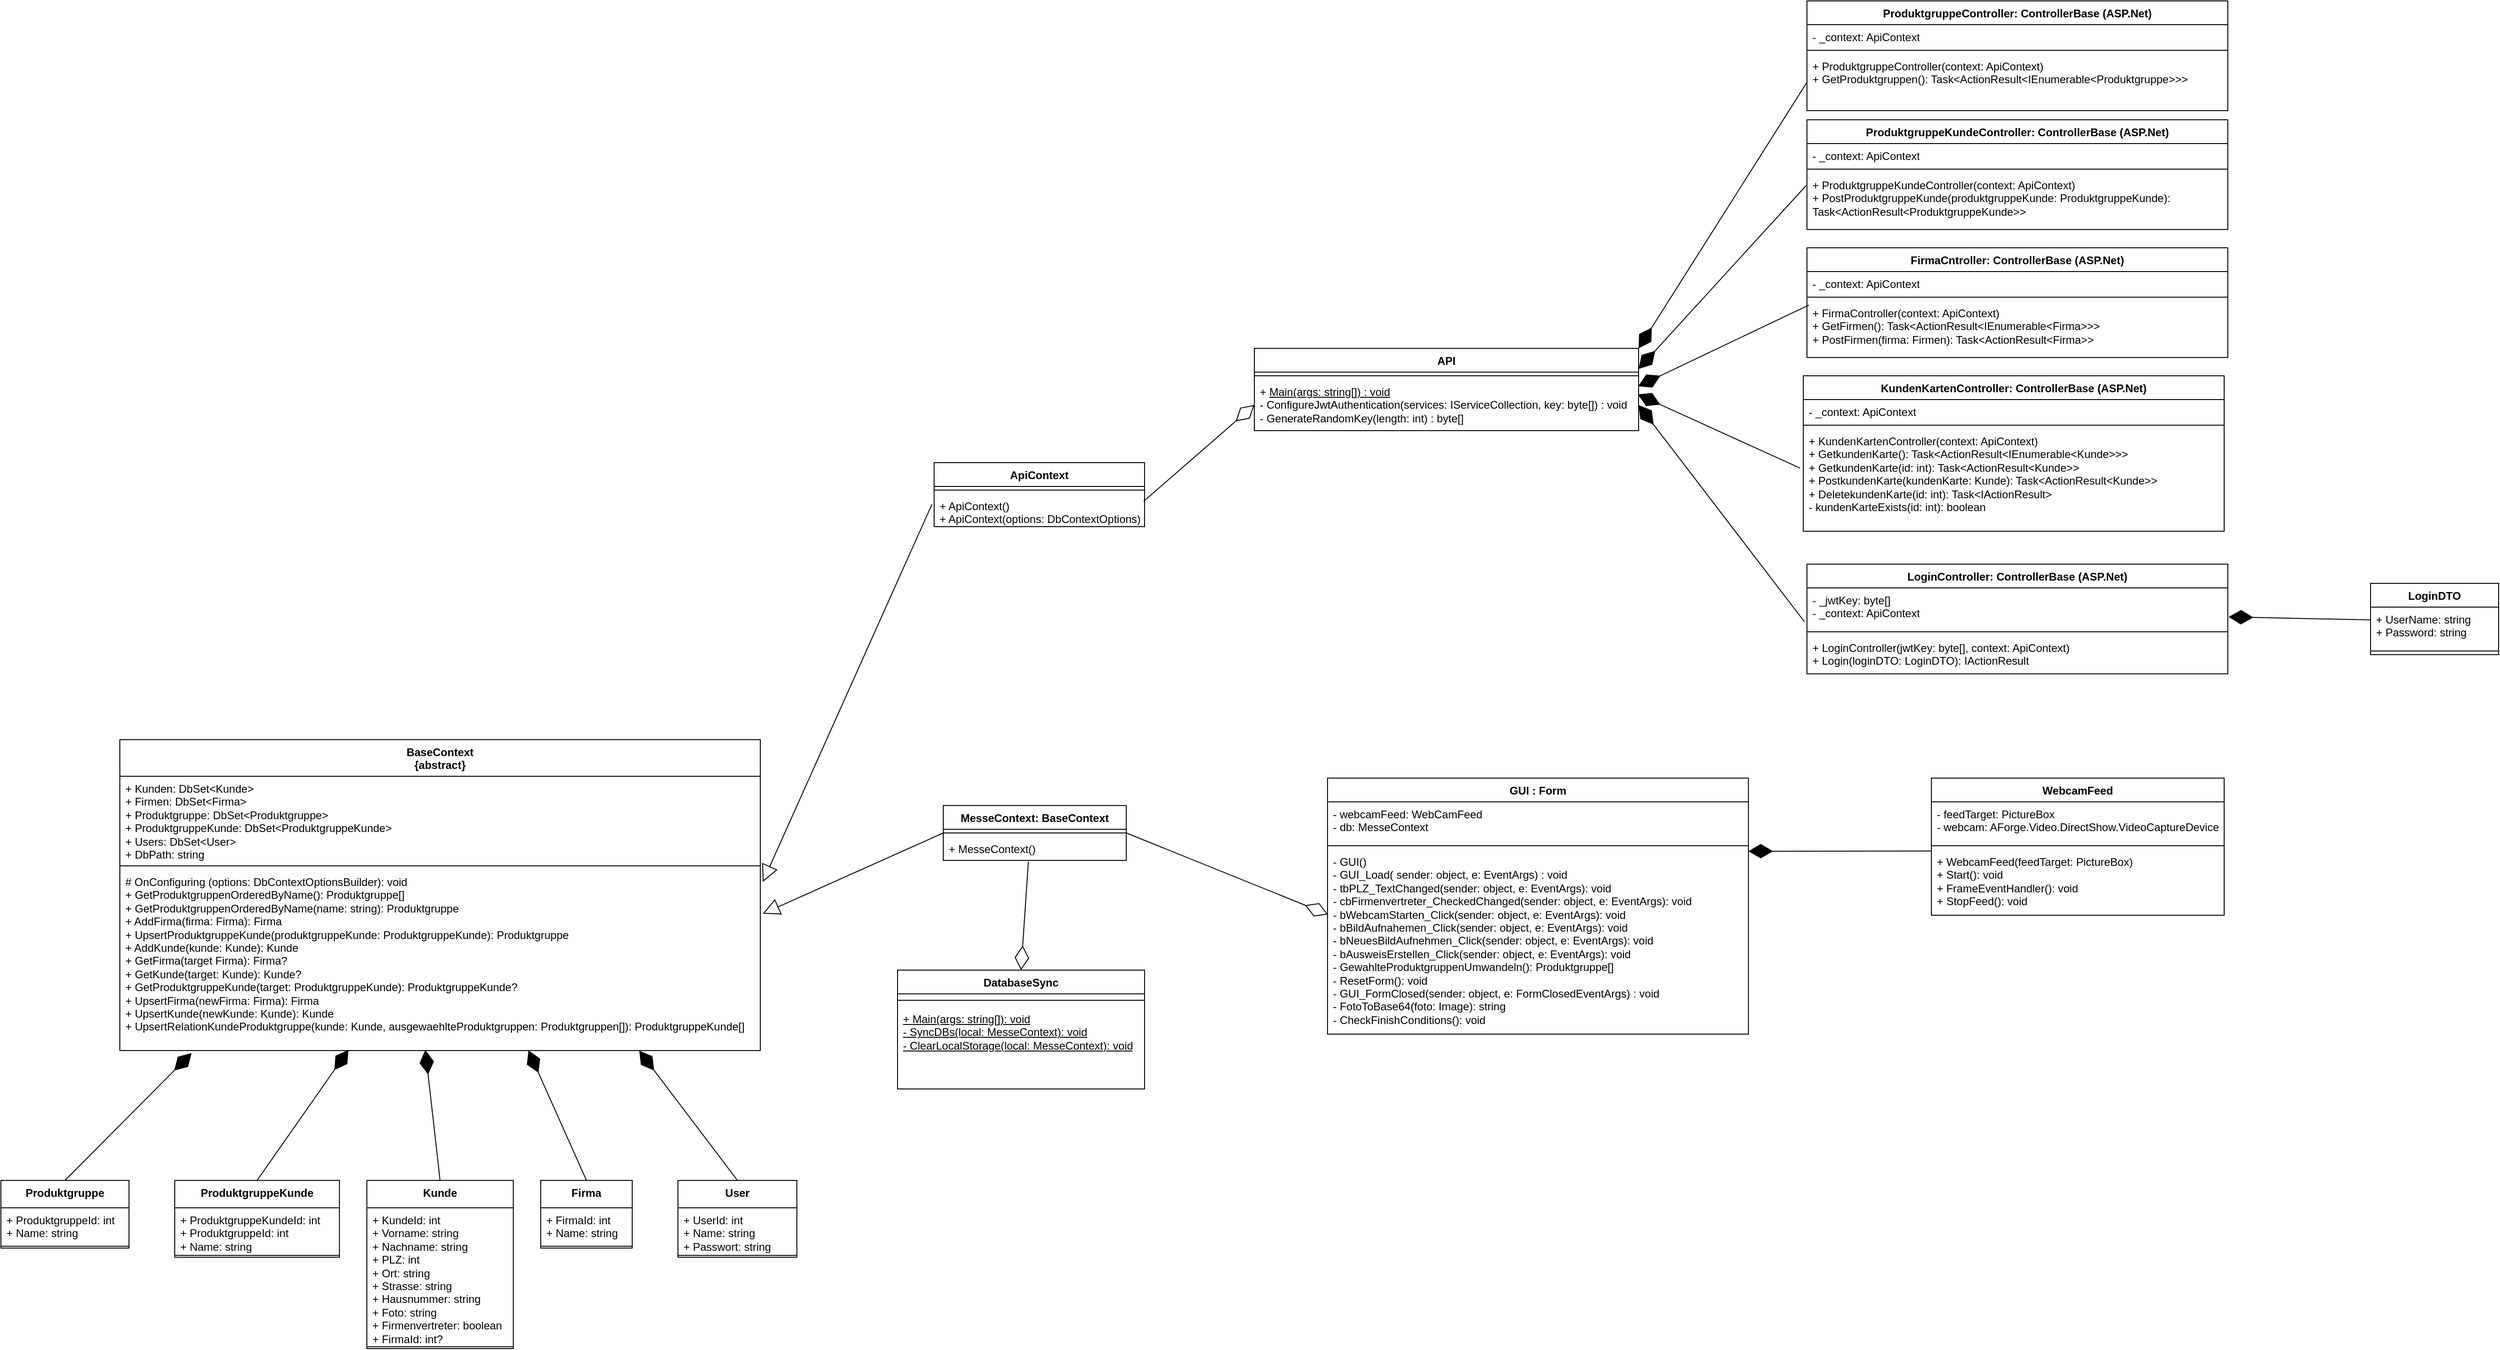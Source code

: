 <mxfile version="22.1.21" type="device">
  <diagram id="C5RBs43oDa-KdzZeNtuy" name="Page-1">
    <mxGraphModel dx="2968" dy="3129" grid="1" gridSize="10" guides="1" tooltips="1" connect="1" arrows="1" fold="1" page="1" pageScale="1" pageWidth="827" pageHeight="1169" math="0" shadow="0">
      <root>
        <mxCell id="WIyWlLk6GJQsqaUBKTNV-0" />
        <mxCell id="WIyWlLk6GJQsqaUBKTNV-1" parent="WIyWlLk6GJQsqaUBKTNV-0" />
        <mxCell id="BIAJ-L611Rqp3ycmqJVY-12" value="GUI : Form" style="swimlane;fontStyle=1;align=center;verticalAlign=top;childLayout=stackLayout;horizontal=1;startSize=26;horizontalStack=0;resizeParent=1;resizeParentMax=0;resizeLast=0;collapsible=1;marginBottom=0;whiteSpace=wrap;html=1;" parent="WIyWlLk6GJQsqaUBKTNV-1" vertex="1">
          <mxGeometry x="200" y="-350" width="460" height="280" as="geometry" />
        </mxCell>
        <mxCell id="BIAJ-L611Rqp3ycmqJVY-13" value="- webcamFeed: WebCamFeed&lt;br&gt;- db: MesseContext" style="text;strokeColor=none;fillColor=none;align=left;verticalAlign=top;spacingLeft=4;spacingRight=4;overflow=hidden;rotatable=0;points=[[0,0.5],[1,0.5]];portConstraint=eastwest;whiteSpace=wrap;html=1;" parent="BIAJ-L611Rqp3ycmqJVY-12" vertex="1">
          <mxGeometry y="26" width="460" height="44" as="geometry" />
        </mxCell>
        <mxCell id="BIAJ-L611Rqp3ycmqJVY-14" value="" style="line;strokeWidth=1;fillColor=none;align=left;verticalAlign=middle;spacingTop=-1;spacingLeft=3;spacingRight=3;rotatable=0;labelPosition=right;points=[];portConstraint=eastwest;strokeColor=inherit;" parent="BIAJ-L611Rqp3ycmqJVY-12" vertex="1">
          <mxGeometry y="70" width="460" height="8" as="geometry" />
        </mxCell>
        <mxCell id="BIAJ-L611Rqp3ycmqJVY-15" value="- GUI()&lt;br&gt;- GUI_Load( sender: object, e: EventArgs) : void&lt;br&gt;- tbPLZ_TextChanged(sender: object, e: EventArgs): void&lt;br&gt;- cbFirmenvertreter_CheckedChanged(sender: object, e: EventArgs): void&lt;br&gt;- bWebcamStarten_Click(sender: object, e: EventArgs): void&lt;br&gt;- bBildAufnahemen_Click(sender: object, e: EventArgs): void&lt;br&gt;- bNeuesBildAufnehmen_Click(sender: object, e: EventArgs): void&lt;br&gt;- bAusweisErstellen_Click(sender: object, e: EventArgs): void&lt;br&gt;- GewahlteProduktgruppenUmwandeln(): Produktgruppe[]&lt;br&gt;- ResetForm(): void&lt;br&gt;- GUI_FormClosed(sender: object, e: FormClosedEventArgs) : void&lt;br&gt;- FotoToBase64(foto: Image): string&lt;br&gt;- CheckFinishConditions(): void" style="text;strokeColor=none;fillColor=none;align=left;verticalAlign=top;spacingLeft=4;spacingRight=4;overflow=hidden;rotatable=0;points=[[0,0.5],[1,0.5]];portConstraint=eastwest;whiteSpace=wrap;html=1;" parent="BIAJ-L611Rqp3ycmqJVY-12" vertex="1">
          <mxGeometry y="78" width="460" height="202" as="geometry" />
        </mxCell>
        <mxCell id="BIAJ-L611Rqp3ycmqJVY-16" value="WebcamFeed" style="swimlane;fontStyle=1;align=center;verticalAlign=top;childLayout=stackLayout;horizontal=1;startSize=26;horizontalStack=0;resizeParent=1;resizeParentMax=0;resizeLast=0;collapsible=1;marginBottom=0;whiteSpace=wrap;html=1;" parent="WIyWlLk6GJQsqaUBKTNV-1" vertex="1">
          <mxGeometry x="860" y="-350" width="320" height="150" as="geometry" />
        </mxCell>
        <mxCell id="BIAJ-L611Rqp3ycmqJVY-17" value="- feedTarget: PictureBox&lt;br&gt;- webcam: AForge.Video.DirectShow.VideoCaptureDevice" style="text;strokeColor=none;fillColor=none;align=left;verticalAlign=top;spacingLeft=4;spacingRight=4;overflow=hidden;rotatable=0;points=[[0,0.5],[1,0.5]];portConstraint=eastwest;whiteSpace=wrap;html=1;" parent="BIAJ-L611Rqp3ycmqJVY-16" vertex="1">
          <mxGeometry y="26" width="320" height="44" as="geometry" />
        </mxCell>
        <mxCell id="BIAJ-L611Rqp3ycmqJVY-18" value="" style="line;strokeWidth=1;fillColor=none;align=left;verticalAlign=middle;spacingTop=-1;spacingLeft=3;spacingRight=3;rotatable=0;labelPosition=right;points=[];portConstraint=eastwest;strokeColor=inherit;" parent="BIAJ-L611Rqp3ycmqJVY-16" vertex="1">
          <mxGeometry y="70" width="320" height="8" as="geometry" />
        </mxCell>
        <mxCell id="BIAJ-L611Rqp3ycmqJVY-19" value="+ WebcamFeed(feedTarget: PictureBox)&lt;br&gt;+ Start(): void&lt;br&gt;+ FrameEventHandler(): void&lt;br&gt;+ StopFeed(): void" style="text;strokeColor=none;fillColor=none;align=left;verticalAlign=top;spacingLeft=4;spacingRight=4;overflow=hidden;rotatable=0;points=[[0,0.5],[1,0.5]];portConstraint=eastwest;whiteSpace=wrap;html=1;" parent="BIAJ-L611Rqp3ycmqJVY-16" vertex="1">
          <mxGeometry y="78" width="320" height="72" as="geometry" />
        </mxCell>
        <mxCell id="BIAJ-L611Rqp3ycmqJVY-20" value="MesseContext: BaseContext" style="swimlane;fontStyle=1;align=center;verticalAlign=top;childLayout=stackLayout;horizontal=1;startSize=26;horizontalStack=0;resizeParent=1;resizeParentMax=0;resizeLast=0;collapsible=1;marginBottom=0;whiteSpace=wrap;html=1;" parent="WIyWlLk6GJQsqaUBKTNV-1" vertex="1">
          <mxGeometry x="-220" y="-320" width="200" height="60" as="geometry" />
        </mxCell>
        <mxCell id="BIAJ-L611Rqp3ycmqJVY-22" value="" style="line;strokeWidth=1;fillColor=none;align=left;verticalAlign=middle;spacingTop=-1;spacingLeft=3;spacingRight=3;rotatable=0;labelPosition=right;points=[];portConstraint=eastwest;strokeColor=inherit;" parent="BIAJ-L611Rqp3ycmqJVY-20" vertex="1">
          <mxGeometry y="26" width="200" height="8" as="geometry" />
        </mxCell>
        <mxCell id="BIAJ-L611Rqp3ycmqJVY-23" value="+ MesseContext()" style="text;strokeColor=none;fillColor=none;align=left;verticalAlign=top;spacingLeft=4;spacingRight=4;overflow=hidden;rotatable=0;points=[[0,0.5],[1,0.5]];portConstraint=eastwest;whiteSpace=wrap;html=1;" parent="BIAJ-L611Rqp3ycmqJVY-20" vertex="1">
          <mxGeometry y="34" width="200" height="26" as="geometry" />
        </mxCell>
        <mxCell id="BIAJ-L611Rqp3ycmqJVY-24" value="ApiContext" style="swimlane;fontStyle=1;align=center;verticalAlign=top;childLayout=stackLayout;horizontal=1;startSize=26;horizontalStack=0;resizeParent=1;resizeParentMax=0;resizeLast=0;collapsible=1;marginBottom=0;whiteSpace=wrap;html=1;" parent="WIyWlLk6GJQsqaUBKTNV-1" vertex="1">
          <mxGeometry x="-230" y="-695" width="230" height="70" as="geometry" />
        </mxCell>
        <mxCell id="BIAJ-L611Rqp3ycmqJVY-25" value="" style="line;strokeWidth=1;fillColor=none;align=left;verticalAlign=middle;spacingTop=-1;spacingLeft=3;spacingRight=3;rotatable=0;labelPosition=right;points=[];portConstraint=eastwest;strokeColor=inherit;" parent="BIAJ-L611Rqp3ycmqJVY-24" vertex="1">
          <mxGeometry y="26" width="230" height="8" as="geometry" />
        </mxCell>
        <mxCell id="BIAJ-L611Rqp3ycmqJVY-26" value="+ ApiContext()&lt;br&gt;+ ApiContext(options: DbContextOptions)" style="text;strokeColor=none;fillColor=none;align=left;verticalAlign=top;spacingLeft=4;spacingRight=4;overflow=hidden;rotatable=0;points=[[0,0.5],[1,0.5]];portConstraint=eastwest;whiteSpace=wrap;html=1;" parent="BIAJ-L611Rqp3ycmqJVY-24" vertex="1">
          <mxGeometry y="34" width="230" height="36" as="geometry" />
        </mxCell>
        <mxCell id="BIAJ-L611Rqp3ycmqJVY-27" value="BaseContext&lt;br&gt;{abstract}" style="swimlane;fontStyle=1;align=center;verticalAlign=top;childLayout=stackLayout;horizontal=1;startSize=40;horizontalStack=0;resizeParent=1;resizeParentMax=0;resizeLast=0;collapsible=1;marginBottom=0;whiteSpace=wrap;html=1;" parent="WIyWlLk6GJQsqaUBKTNV-1" vertex="1">
          <mxGeometry x="-1120" y="-392" width="700" height="340" as="geometry">
            <mxRectangle x="-300" y="390" width="110" height="30" as="alternateBounds" />
          </mxGeometry>
        </mxCell>
        <mxCell id="BIAJ-L611Rqp3ycmqJVY-28" value="+ Kunden: DbSet&amp;lt;Kunde&amp;gt;&lt;br&gt;+ Firmen: DbSet&amp;lt;Firma&amp;gt;&lt;br&gt;+ Produktgruppe: DbSet&amp;lt;Produktgruppe&amp;gt;&lt;br&gt;+ ProduktgruppeKunde: DbSet&amp;lt;ProduktgruppeKunde&amp;gt;&lt;br&gt;+ Users: DbSet&amp;lt;User&amp;gt;&lt;br&gt;+ DbPath: string" style="text;strokeColor=none;fillColor=none;align=left;verticalAlign=top;spacingLeft=4;spacingRight=4;overflow=hidden;rotatable=0;points=[[0,0.5],[1,0.5]];portConstraint=eastwest;whiteSpace=wrap;html=1;" parent="BIAJ-L611Rqp3ycmqJVY-27" vertex="1">
          <mxGeometry y="40" width="700" height="94" as="geometry" />
        </mxCell>
        <mxCell id="BIAJ-L611Rqp3ycmqJVY-29" value="" style="line;strokeWidth=1;fillColor=none;align=left;verticalAlign=middle;spacingTop=-1;spacingLeft=3;spacingRight=3;rotatable=0;labelPosition=right;points=[];portConstraint=eastwest;strokeColor=inherit;" parent="BIAJ-L611Rqp3ycmqJVY-27" vertex="1">
          <mxGeometry y="134" width="700" height="8" as="geometry" />
        </mxCell>
        <mxCell id="BIAJ-L611Rqp3ycmqJVY-30" value="# OnConfiguring (options:&amp;nbsp;DbContextOptionsBuilder): void&lt;br&gt;+ GetProduktgruppenOrderedByName(): Produktgruppe[]&lt;br&gt;+ GetProduktgruppenOrderedByName(name: string): Produktgruppe&lt;br&gt;+ AddFirma(firma: Firma): Firma&lt;br&gt;+ UpsertProduktgruppeKunde(produktgruppeKunde: ProduktgruppeKunde): Produktgruppe&lt;br&gt;+ AddKunde(kunde: Kunde): Kunde&lt;br&gt;+ GetFirma(target Firma): Firma?&lt;br&gt;+ GetKunde(target: Kunde): Kunde?&lt;br&gt;+ GetProduktgruppeKunde(target: ProduktgruppeKunde): ProduktgruppeKunde?&lt;br&gt;+ UpsertFirma(newFirma: Firma): Firma&lt;br&gt;+ UpsertKunde(newKunde: Kunde): Kunde&lt;br&gt;+ UpsertRelationKundeProduktgruppe(kunde: Kunde, ausgewaehlteProduktgruppen: Produktgruppen[]): ProduktgruppeKunde[]&lt;br&gt;" style="text;strokeColor=none;fillColor=none;align=left;verticalAlign=top;spacingLeft=4;spacingRight=4;overflow=hidden;rotatable=0;points=[[0,0.5],[1,0.5]];portConstraint=eastwest;whiteSpace=wrap;html=1;" parent="BIAJ-L611Rqp3ycmqJVY-27" vertex="1">
          <mxGeometry y="142" width="700" height="198" as="geometry" />
        </mxCell>
        <mxCell id="I71dko-NS_L6EX8RtzcQ-0" value="Firma" style="swimlane;fontStyle=1;align=center;verticalAlign=top;childLayout=stackLayout;horizontal=1;startSize=30;horizontalStack=0;resizeParent=1;resizeParentMax=0;resizeLast=0;collapsible=1;marginBottom=0;whiteSpace=wrap;html=1;" parent="WIyWlLk6GJQsqaUBKTNV-1" vertex="1">
          <mxGeometry x="-660" y="90" width="100" height="74" as="geometry">
            <mxRectangle x="-300" y="390" width="110" height="30" as="alternateBounds" />
          </mxGeometry>
        </mxCell>
        <mxCell id="I71dko-NS_L6EX8RtzcQ-1" value="+ FirmaId: int&lt;br&gt;+ Name: string" style="text;strokeColor=none;fillColor=none;align=left;verticalAlign=top;spacingLeft=4;spacingRight=4;overflow=hidden;rotatable=0;points=[[0,0.5],[1,0.5]];portConstraint=eastwest;whiteSpace=wrap;html=1;" parent="I71dko-NS_L6EX8RtzcQ-0" vertex="1">
          <mxGeometry y="30" width="100" height="40" as="geometry" />
        </mxCell>
        <mxCell id="I71dko-NS_L6EX8RtzcQ-2" value="" style="line;strokeWidth=1;fillColor=none;align=left;verticalAlign=middle;spacingTop=-1;spacingLeft=3;spacingRight=3;rotatable=0;labelPosition=right;points=[];portConstraint=eastwest;strokeColor=inherit;" parent="I71dko-NS_L6EX8RtzcQ-0" vertex="1">
          <mxGeometry y="70" width="100" height="4" as="geometry" />
        </mxCell>
        <mxCell id="I71dko-NS_L6EX8RtzcQ-4" value="Kunde" style="swimlane;fontStyle=1;align=center;verticalAlign=top;childLayout=stackLayout;horizontal=1;startSize=30;horizontalStack=0;resizeParent=1;resizeParentMax=0;resizeLast=0;collapsible=1;marginBottom=0;whiteSpace=wrap;html=1;" parent="WIyWlLk6GJQsqaUBKTNV-1" vertex="1">
          <mxGeometry x="-850" y="90" width="160" height="184" as="geometry">
            <mxRectangle x="-300" y="390" width="110" height="30" as="alternateBounds" />
          </mxGeometry>
        </mxCell>
        <mxCell id="I71dko-NS_L6EX8RtzcQ-5" value="+ KundeId: int&lt;br&gt;+ Vorname: string&lt;br&gt;+ Nachname: string&lt;br&gt;+ PLZ: int&lt;br&gt;+ Ort: string&lt;br&gt;+ Strasse: string&lt;br&gt;+ Hausnummer: string&lt;br&gt;+ Foto: string&lt;br&gt;+ Firmenvertreter: boolean&lt;br&gt;+ FirmaId: int?" style="text;strokeColor=none;fillColor=none;align=left;verticalAlign=top;spacingLeft=4;spacingRight=4;overflow=hidden;rotatable=0;points=[[0,0.5],[1,0.5]];portConstraint=eastwest;whiteSpace=wrap;html=1;" parent="I71dko-NS_L6EX8RtzcQ-4" vertex="1">
          <mxGeometry y="30" width="160" height="150" as="geometry" />
        </mxCell>
        <mxCell id="I71dko-NS_L6EX8RtzcQ-6" value="" style="line;strokeWidth=1;fillColor=none;align=left;verticalAlign=middle;spacingTop=-1;spacingLeft=3;spacingRight=3;rotatable=0;labelPosition=right;points=[];portConstraint=eastwest;strokeColor=inherit;" parent="I71dko-NS_L6EX8RtzcQ-4" vertex="1">
          <mxGeometry y="180" width="160" height="4" as="geometry" />
        </mxCell>
        <mxCell id="I71dko-NS_L6EX8RtzcQ-7" value="Produktgruppe" style="swimlane;fontStyle=1;align=center;verticalAlign=top;childLayout=stackLayout;horizontal=1;startSize=30;horizontalStack=0;resizeParent=1;resizeParentMax=0;resizeLast=0;collapsible=1;marginBottom=0;whiteSpace=wrap;html=1;" parent="WIyWlLk6GJQsqaUBKTNV-1" vertex="1">
          <mxGeometry x="-1250" y="90" width="140" height="74" as="geometry">
            <mxRectangle x="-300" y="390" width="110" height="30" as="alternateBounds" />
          </mxGeometry>
        </mxCell>
        <mxCell id="I71dko-NS_L6EX8RtzcQ-8" value="+ ProduktgruppeId: int&lt;br&gt;+ Name: string" style="text;strokeColor=none;fillColor=none;align=left;verticalAlign=top;spacingLeft=4;spacingRight=4;overflow=hidden;rotatable=0;points=[[0,0.5],[1,0.5]];portConstraint=eastwest;whiteSpace=wrap;html=1;" parent="I71dko-NS_L6EX8RtzcQ-7" vertex="1">
          <mxGeometry y="30" width="140" height="40" as="geometry" />
        </mxCell>
        <mxCell id="I71dko-NS_L6EX8RtzcQ-9" value="" style="line;strokeWidth=1;fillColor=none;align=left;verticalAlign=middle;spacingTop=-1;spacingLeft=3;spacingRight=3;rotatable=0;labelPosition=right;points=[];portConstraint=eastwest;strokeColor=inherit;" parent="I71dko-NS_L6EX8RtzcQ-7" vertex="1">
          <mxGeometry y="70" width="140" height="4" as="geometry" />
        </mxCell>
        <mxCell id="I71dko-NS_L6EX8RtzcQ-10" value="ProduktgruppeKunde" style="swimlane;fontStyle=1;align=center;verticalAlign=top;childLayout=stackLayout;horizontal=1;startSize=30;horizontalStack=0;resizeParent=1;resizeParentMax=0;resizeLast=0;collapsible=1;marginBottom=0;whiteSpace=wrap;html=1;" parent="WIyWlLk6GJQsqaUBKTNV-1" vertex="1">
          <mxGeometry x="-1060" y="90" width="180" height="84" as="geometry">
            <mxRectangle x="-300" y="390" width="110" height="30" as="alternateBounds" />
          </mxGeometry>
        </mxCell>
        <mxCell id="I71dko-NS_L6EX8RtzcQ-11" value="+ ProduktgruppeKundeId: int&lt;br&gt;+ ProduktgruppeId: int&lt;br&gt;+ Name: string" style="text;strokeColor=none;fillColor=none;align=left;verticalAlign=top;spacingLeft=4;spacingRight=4;overflow=hidden;rotatable=0;points=[[0,0.5],[1,0.5]];portConstraint=eastwest;whiteSpace=wrap;html=1;" parent="I71dko-NS_L6EX8RtzcQ-10" vertex="1">
          <mxGeometry y="30" width="180" height="50" as="geometry" />
        </mxCell>
        <mxCell id="I71dko-NS_L6EX8RtzcQ-12" value="" style="line;strokeWidth=1;fillColor=none;align=left;verticalAlign=middle;spacingTop=-1;spacingLeft=3;spacingRight=3;rotatable=0;labelPosition=right;points=[];portConstraint=eastwest;strokeColor=inherit;" parent="I71dko-NS_L6EX8RtzcQ-10" vertex="1">
          <mxGeometry y="80" width="180" height="4" as="geometry" />
        </mxCell>
        <mxCell id="I71dko-NS_L6EX8RtzcQ-13" value="User" style="swimlane;fontStyle=1;align=center;verticalAlign=top;childLayout=stackLayout;horizontal=1;startSize=30;horizontalStack=0;resizeParent=1;resizeParentMax=0;resizeLast=0;collapsible=1;marginBottom=0;whiteSpace=wrap;html=1;" parent="WIyWlLk6GJQsqaUBKTNV-1" vertex="1">
          <mxGeometry x="-510" y="90" width="130" height="84" as="geometry">
            <mxRectangle x="-300" y="390" width="110" height="30" as="alternateBounds" />
          </mxGeometry>
        </mxCell>
        <mxCell id="I71dko-NS_L6EX8RtzcQ-14" value="+ UserId: int&lt;br&gt;+ Name: string&lt;br&gt;+ Passwort: string" style="text;strokeColor=none;fillColor=none;align=left;verticalAlign=top;spacingLeft=4;spacingRight=4;overflow=hidden;rotatable=0;points=[[0,0.5],[1,0.5]];portConstraint=eastwest;whiteSpace=wrap;html=1;" parent="I71dko-NS_L6EX8RtzcQ-13" vertex="1">
          <mxGeometry y="30" width="130" height="50" as="geometry" />
        </mxCell>
        <mxCell id="I71dko-NS_L6EX8RtzcQ-15" value="" style="line;strokeWidth=1;fillColor=none;align=left;verticalAlign=middle;spacingTop=-1;spacingLeft=3;spacingRight=3;rotatable=0;labelPosition=right;points=[];portConstraint=eastwest;strokeColor=inherit;" parent="I71dko-NS_L6EX8RtzcQ-13" vertex="1">
          <mxGeometry y="80" width="130" height="4" as="geometry" />
        </mxCell>
        <mxCell id="I71dko-NS_L6EX8RtzcQ-16" value="KundenKartenController: ControllerBase (ASP.Net)" style="swimlane;fontStyle=1;align=center;verticalAlign=top;childLayout=stackLayout;horizontal=1;startSize=26;horizontalStack=0;resizeParent=1;resizeParentMax=0;resizeLast=0;collapsible=1;marginBottom=0;whiteSpace=wrap;html=1;" parent="WIyWlLk6GJQsqaUBKTNV-1" vertex="1">
          <mxGeometry x="720" y="-790" width="460" height="170" as="geometry" />
        </mxCell>
        <mxCell id="I71dko-NS_L6EX8RtzcQ-17" value="- _context: ApiContext" style="text;strokeColor=none;fillColor=none;align=left;verticalAlign=top;spacingLeft=4;spacingRight=4;overflow=hidden;rotatable=0;points=[[0,0.5],[1,0.5]];portConstraint=eastwest;whiteSpace=wrap;html=1;" parent="I71dko-NS_L6EX8RtzcQ-16" vertex="1">
          <mxGeometry y="26" width="460" height="24" as="geometry" />
        </mxCell>
        <mxCell id="I71dko-NS_L6EX8RtzcQ-18" value="" style="line;strokeWidth=1;fillColor=none;align=left;verticalAlign=middle;spacingTop=-1;spacingLeft=3;spacingRight=3;rotatable=0;labelPosition=right;points=[];portConstraint=eastwest;strokeColor=inherit;" parent="I71dko-NS_L6EX8RtzcQ-16" vertex="1">
          <mxGeometry y="50" width="460" height="8" as="geometry" />
        </mxCell>
        <mxCell id="I71dko-NS_L6EX8RtzcQ-19" value="+ KundenKartenController(context: ApiContext)&lt;br&gt;+ GetkundenKarte(): Task&amp;lt;ActionResult&amp;lt;IEnumerable&amp;lt;Kunde&amp;gt;&amp;gt;&amp;gt;&lt;br&gt;+ GetkundenKarte(id: int): Task&amp;lt;ActionResult&amp;lt;Kunde&amp;gt;&amp;gt;&lt;br&gt;+ PostkundenKarte(kundenKarte: Kunde): Task&amp;lt;ActionResult&amp;lt;Kunde&amp;gt;&amp;gt;&lt;br&gt;+ DeletekundenKarte(id: int): Task&amp;lt;IActionResult&amp;gt;&lt;br&gt;- kundenKarteExists(id: int): boolean" style="text;strokeColor=none;fillColor=none;align=left;verticalAlign=top;spacingLeft=4;spacingRight=4;overflow=hidden;rotatable=0;points=[[0,0.5],[1,0.5]];portConstraint=eastwest;whiteSpace=wrap;html=1;" parent="I71dko-NS_L6EX8RtzcQ-16" vertex="1">
          <mxGeometry y="58" width="460" height="112" as="geometry" />
        </mxCell>
        <mxCell id="I71dko-NS_L6EX8RtzcQ-24" value="LoginController: ControllerBase (ASP.Net)" style="swimlane;fontStyle=1;align=center;verticalAlign=top;childLayout=stackLayout;horizontal=1;startSize=26;horizontalStack=0;resizeParent=1;resizeParentMax=0;resizeLast=0;collapsible=1;marginBottom=0;whiteSpace=wrap;html=1;" parent="WIyWlLk6GJQsqaUBKTNV-1" vertex="1">
          <mxGeometry x="724" y="-584" width="460" height="120" as="geometry" />
        </mxCell>
        <mxCell id="I71dko-NS_L6EX8RtzcQ-25" value="- _jwtKey: byte[]&lt;br&gt;- _context: ApiContext" style="text;strokeColor=none;fillColor=none;align=left;verticalAlign=top;spacingLeft=4;spacingRight=4;overflow=hidden;rotatable=0;points=[[0,0.5],[1,0.5]];portConstraint=eastwest;whiteSpace=wrap;html=1;" parent="I71dko-NS_L6EX8RtzcQ-24" vertex="1">
          <mxGeometry y="26" width="460" height="44" as="geometry" />
        </mxCell>
        <mxCell id="I71dko-NS_L6EX8RtzcQ-26" value="" style="line;strokeWidth=1;fillColor=none;align=left;verticalAlign=middle;spacingTop=-1;spacingLeft=3;spacingRight=3;rotatable=0;labelPosition=right;points=[];portConstraint=eastwest;strokeColor=inherit;" parent="I71dko-NS_L6EX8RtzcQ-24" vertex="1">
          <mxGeometry y="70" width="460" height="8" as="geometry" />
        </mxCell>
        <mxCell id="I71dko-NS_L6EX8RtzcQ-27" value="+ LoginController(jwtKey: byte[], context: ApiContext)&lt;br&gt;+ Login(loginDTO: LoginDTO): IActionResult" style="text;strokeColor=none;fillColor=none;align=left;verticalAlign=top;spacingLeft=4;spacingRight=4;overflow=hidden;rotatable=0;points=[[0,0.5],[1,0.5]];portConstraint=eastwest;whiteSpace=wrap;html=1;" parent="I71dko-NS_L6EX8RtzcQ-24" vertex="1">
          <mxGeometry y="78" width="460" height="42" as="geometry" />
        </mxCell>
        <mxCell id="I71dko-NS_L6EX8RtzcQ-28" value="LoginDTO" style="swimlane;fontStyle=1;align=center;verticalAlign=top;childLayout=stackLayout;horizontal=1;startSize=26;horizontalStack=0;resizeParent=1;resizeParentMax=0;resizeLast=0;collapsible=1;marginBottom=0;whiteSpace=wrap;html=1;" parent="WIyWlLk6GJQsqaUBKTNV-1" vertex="1">
          <mxGeometry x="1340" y="-563" width="140" height="78" as="geometry" />
        </mxCell>
        <mxCell id="c99-_KhDOJmcZZlsPYCp-12" value="" style="endArrow=diamondThin;endFill=1;endSize=24;html=1;rounded=0;entryX=1.002;entryY=0.721;entryDx=0;entryDy=0;entryPerimeter=0;exitX=1.002;exitY=0.082;exitDx=0;exitDy=0;exitPerimeter=0;" parent="I71dko-NS_L6EX8RtzcQ-28" target="I71dko-NS_L6EX8RtzcQ-25" edge="1">
          <mxGeometry width="160" relative="1" as="geometry">
            <mxPoint y="40" as="sourcePoint" />
            <mxPoint x="150" y="38" as="targetPoint" />
          </mxGeometry>
        </mxCell>
        <mxCell id="I71dko-NS_L6EX8RtzcQ-29" value="+ UserName: string&lt;br&gt;+ Password: string" style="text;strokeColor=none;fillColor=none;align=left;verticalAlign=top;spacingLeft=4;spacingRight=4;overflow=hidden;rotatable=0;points=[[0,0.5],[1,0.5]];portConstraint=eastwest;whiteSpace=wrap;html=1;" parent="I71dko-NS_L6EX8RtzcQ-28" vertex="1">
          <mxGeometry y="26" width="140" height="44" as="geometry" />
        </mxCell>
        <mxCell id="I71dko-NS_L6EX8RtzcQ-30" value="" style="line;strokeWidth=1;fillColor=none;align=left;verticalAlign=middle;spacingTop=-1;spacingLeft=3;spacingRight=3;rotatable=0;labelPosition=right;points=[];portConstraint=eastwest;strokeColor=inherit;" parent="I71dko-NS_L6EX8RtzcQ-28" vertex="1">
          <mxGeometry y="70" width="140" height="8" as="geometry" />
        </mxCell>
        <mxCell id="c99-_KhDOJmcZZlsPYCp-0" value="" style="endArrow=block;endSize=16;endFill=0;html=1;rounded=0;exitX=0;exitY=0.5;exitDx=0;exitDy=0;exitPerimeter=0;entryX=1.004;entryY=0.244;entryDx=0;entryDy=0;entryPerimeter=0;" parent="WIyWlLk6GJQsqaUBKTNV-1" source="BIAJ-L611Rqp3ycmqJVY-22" target="BIAJ-L611Rqp3ycmqJVY-30" edge="1">
          <mxGeometry width="160" relative="1" as="geometry">
            <mxPoint x="-170" y="-150" as="sourcePoint" />
            <mxPoint x="-10" y="-150" as="targetPoint" />
          </mxGeometry>
        </mxCell>
        <mxCell id="c99-_KhDOJmcZZlsPYCp-1" value="" style="endArrow=block;endSize=16;endFill=0;html=1;rounded=0;exitX=-0.01;exitY=0.317;exitDx=0;exitDy=0;exitPerimeter=0;entryX=1.004;entryY=0.068;entryDx=0;entryDy=0;entryPerimeter=0;" parent="WIyWlLk6GJQsqaUBKTNV-1" source="BIAJ-L611Rqp3ycmqJVY-26" target="BIAJ-L611Rqp3ycmqJVY-30" edge="1">
          <mxGeometry width="160" relative="1" as="geometry">
            <mxPoint x="-81" y="-331" as="sourcePoint" />
            <mxPoint x="-270" y="-530" as="targetPoint" />
          </mxGeometry>
        </mxCell>
        <mxCell id="c99-_KhDOJmcZZlsPYCp-6" value="" style="endArrow=diamondThin;endFill=1;endSize=24;html=1;rounded=0;entryX=0.638;entryY=0.999;entryDx=0;entryDy=0;entryPerimeter=0;exitX=0.5;exitY=0;exitDx=0;exitDy=0;" parent="WIyWlLk6GJQsqaUBKTNV-1" source="I71dko-NS_L6EX8RtzcQ-0" target="BIAJ-L611Rqp3ycmqJVY-30" edge="1">
          <mxGeometry width="160" relative="1" as="geometry">
            <mxPoint x="-630" y="300" as="sourcePoint" />
            <mxPoint x="-827" y="53" as="targetPoint" />
          </mxGeometry>
        </mxCell>
        <mxCell id="c99-_KhDOJmcZZlsPYCp-7" value="" style="endArrow=diamondThin;endFill=1;endSize=24;html=1;rounded=0;entryX=0.477;entryY=0.997;entryDx=0;entryDy=0;entryPerimeter=0;exitX=0.5;exitY=0;exitDx=0;exitDy=0;" parent="WIyWlLk6GJQsqaUBKTNV-1" source="I71dko-NS_L6EX8RtzcQ-4" target="BIAJ-L611Rqp3ycmqJVY-30" edge="1">
          <mxGeometry width="160" relative="1" as="geometry">
            <mxPoint x="-970" y="300" as="sourcePoint" />
            <mxPoint x="-872" y="40" as="targetPoint" />
          </mxGeometry>
        </mxCell>
        <mxCell id="c99-_KhDOJmcZZlsPYCp-8" value="" style="endArrow=diamondThin;endFill=1;endSize=24;html=1;rounded=0;entryX=0.357;entryY=0.996;entryDx=0;entryDy=0;entryPerimeter=0;exitX=0.5;exitY=0;exitDx=0;exitDy=0;" parent="WIyWlLk6GJQsqaUBKTNV-1" source="I71dko-NS_L6EX8RtzcQ-10" target="BIAJ-L611Rqp3ycmqJVY-30" edge="1">
          <mxGeometry width="160" relative="1" as="geometry">
            <mxPoint x="-1320" y="300" as="sourcePoint" />
            <mxPoint x="-1222" y="40" as="targetPoint" />
          </mxGeometry>
        </mxCell>
        <mxCell id="c99-_KhDOJmcZZlsPYCp-9" value="" style="endArrow=diamondThin;endFill=1;endSize=24;html=1;rounded=0;entryX=0.112;entryY=1.014;entryDx=0;entryDy=0;entryPerimeter=0;exitX=0.5;exitY=0;exitDx=0;exitDy=0;" parent="WIyWlLk6GJQsqaUBKTNV-1" source="I71dko-NS_L6EX8RtzcQ-7" target="BIAJ-L611Rqp3ycmqJVY-30" edge="1">
          <mxGeometry width="160" relative="1" as="geometry">
            <mxPoint x="-1660" y="301" as="sourcePoint" />
            <mxPoint x="-959" y="40" as="targetPoint" />
          </mxGeometry>
        </mxCell>
        <mxCell id="c99-_KhDOJmcZZlsPYCp-13" value="" style="endArrow=diamondThin;endFill=0;endSize=24;html=1;rounded=0;entryX=0.001;entryY=0.352;entryDx=0;entryDy=0;entryPerimeter=0;exitX=1;exitY=0.5;exitDx=0;exitDy=0;" parent="WIyWlLk6GJQsqaUBKTNV-1" source="BIAJ-L611Rqp3ycmqJVY-20" target="BIAJ-L611Rqp3ycmqJVY-15" edge="1">
          <mxGeometry width="160" relative="1" as="geometry">
            <mxPoint y="-199" as="sourcePoint" />
            <mxPoint x="150" y="-201" as="targetPoint" />
          </mxGeometry>
        </mxCell>
        <mxCell id="c99-_KhDOJmcZZlsPYCp-14" value="" style="endArrow=diamondThin;endFill=1;endSize=24;html=1;rounded=0;entryX=1.002;entryY=0.721;entryDx=0;entryDy=0;entryPerimeter=0;exitX=0.001;exitY=0.025;exitDx=0;exitDy=0;exitPerimeter=0;" parent="WIyWlLk6GJQsqaUBKTNV-1" source="BIAJ-L611Rqp3ycmqJVY-19" edge="1">
          <mxGeometry width="160" relative="1" as="geometry">
            <mxPoint x="809" y="-267" as="sourcePoint" />
            <mxPoint x="660" y="-270" as="targetPoint" />
          </mxGeometry>
        </mxCell>
        <mxCell id="xpdkNGfit_PYnQOV7XUw-0" value="API" style="swimlane;fontStyle=1;align=center;verticalAlign=top;childLayout=stackLayout;horizontal=1;startSize=26;horizontalStack=0;resizeParent=1;resizeParentMax=0;resizeLast=0;collapsible=1;marginBottom=0;whiteSpace=wrap;html=1;" parent="WIyWlLk6GJQsqaUBKTNV-1" vertex="1">
          <mxGeometry x="120" y="-820" width="420" height="90" as="geometry" />
        </mxCell>
        <mxCell id="xpdkNGfit_PYnQOV7XUw-2" value="" style="line;strokeWidth=1;fillColor=none;align=left;verticalAlign=middle;spacingTop=-1;spacingLeft=3;spacingRight=3;rotatable=0;labelPosition=right;points=[];portConstraint=eastwest;strokeColor=inherit;" parent="xpdkNGfit_PYnQOV7XUw-0" vertex="1">
          <mxGeometry y="26" width="420" height="8" as="geometry" />
        </mxCell>
        <mxCell id="xpdkNGfit_PYnQOV7XUw-3" value="+ &lt;u&gt;Main(args: string[]) : void&lt;/u&gt;&lt;br&gt;- ConfigureJwtAuthentication(services: IServiceCollection, key: byte[]) : void&lt;br&gt;- GenerateRandomKey(length: int) : byte[]" style="text;strokeColor=none;fillColor=none;align=left;verticalAlign=top;spacingLeft=4;spacingRight=4;overflow=hidden;rotatable=0;points=[[0,0.5],[1,0.5]];portConstraint=eastwest;whiteSpace=wrap;html=1;" parent="xpdkNGfit_PYnQOV7XUw-0" vertex="1">
          <mxGeometry y="34" width="420" height="56" as="geometry" />
        </mxCell>
        <mxCell id="c99-_KhDOJmcZZlsPYCp-5" value="" style="endArrow=diamondThin;endFill=1;endSize=24;html=1;rounded=0;entryX=0.811;entryY=1.001;entryDx=0;entryDy=0;entryPerimeter=0;exitX=0.5;exitY=0;exitDx=0;exitDy=0;" parent="WIyWlLk6GJQsqaUBKTNV-1" source="I71dko-NS_L6EX8RtzcQ-13" target="BIAJ-L611Rqp3ycmqJVY-30" edge="1">
          <mxGeometry width="160" relative="1" as="geometry">
            <mxPoint x="-300" y="290" as="sourcePoint" />
            <mxPoint x="-140" y="290" as="targetPoint" />
          </mxGeometry>
        </mxCell>
        <mxCell id="xpdkNGfit_PYnQOV7XUw-4" value="" style="endArrow=diamondThin;endFill=0;endSize=24;html=1;rounded=0;entryX=0;entryY=0.5;entryDx=0;entryDy=0;exitX=0.996;exitY=0.228;exitDx=0;exitDy=0;exitPerimeter=0;" parent="WIyWlLk6GJQsqaUBKTNV-1" source="BIAJ-L611Rqp3ycmqJVY-26" target="xpdkNGfit_PYnQOV7XUw-3" edge="1">
          <mxGeometry width="160" relative="1" as="geometry">
            <mxPoint x="50" y="-549" as="sourcePoint" />
            <mxPoint x="280" y="-550" as="targetPoint" />
          </mxGeometry>
        </mxCell>
        <mxCell id="xpdkNGfit_PYnQOV7XUw-6" value="" style="endArrow=diamondThin;endFill=1;endSize=24;html=1;rounded=0;entryX=0.998;entryY=0.292;entryDx=0;entryDy=0;exitX=-0.008;exitY=0.383;exitDx=0;exitDy=0;exitPerimeter=0;entryPerimeter=0;" parent="WIyWlLk6GJQsqaUBKTNV-1" source="I71dko-NS_L6EX8RtzcQ-19" target="xpdkNGfit_PYnQOV7XUw-3" edge="1">
          <mxGeometry width="160" relative="1" as="geometry">
            <mxPoint x="661" y="-880" as="sourcePoint" />
            <mxPoint x="540" y="-775" as="targetPoint" />
          </mxGeometry>
        </mxCell>
        <mxCell id="xpdkNGfit_PYnQOV7XUw-7" value="" style="endArrow=diamondThin;endFill=1;endSize=24;html=1;rounded=0;entryX=1;entryY=0.5;entryDx=0;entryDy=0;exitX=-0.006;exitY=0.841;exitDx=0;exitDy=0;exitPerimeter=0;" parent="WIyWlLk6GJQsqaUBKTNV-1" source="I71dko-NS_L6EX8RtzcQ-25" target="xpdkNGfit_PYnQOV7XUw-3" edge="1">
          <mxGeometry width="160" relative="1" as="geometry">
            <mxPoint x="730" y="-949" as="sourcePoint" />
            <mxPoint x="549" y="-760" as="targetPoint" />
          </mxGeometry>
        </mxCell>
        <mxCell id="zt09JlBD8-VGaOLzONcS-0" value="FirmaCntroller: ControllerBase (ASP.Net)" style="swimlane;fontStyle=1;align=center;verticalAlign=top;childLayout=stackLayout;horizontal=1;startSize=26;horizontalStack=0;resizeParent=1;resizeParentMax=0;resizeLast=0;collapsible=1;marginBottom=0;whiteSpace=wrap;html=1;" vertex="1" parent="WIyWlLk6GJQsqaUBKTNV-1">
          <mxGeometry x="724" y="-930" width="460" height="120" as="geometry" />
        </mxCell>
        <mxCell id="zt09JlBD8-VGaOLzONcS-1" value="- _context: ApiContext" style="text;strokeColor=none;fillColor=none;align=left;verticalAlign=top;spacingLeft=4;spacingRight=4;overflow=hidden;rotatable=0;points=[[0,0.5],[1,0.5]];portConstraint=eastwest;whiteSpace=wrap;html=1;" vertex="1" parent="zt09JlBD8-VGaOLzONcS-0">
          <mxGeometry y="26" width="460" height="24" as="geometry" />
        </mxCell>
        <mxCell id="zt09JlBD8-VGaOLzONcS-2" value="" style="line;strokeWidth=1;fillColor=none;align=left;verticalAlign=middle;spacingTop=-1;spacingLeft=3;spacingRight=3;rotatable=0;labelPosition=right;points=[];portConstraint=eastwest;strokeColor=inherit;" vertex="1" parent="zt09JlBD8-VGaOLzONcS-0">
          <mxGeometry y="50" width="460" height="8" as="geometry" />
        </mxCell>
        <mxCell id="zt09JlBD8-VGaOLzONcS-3" value="+ FirmaController(context: ApiContext)&lt;br&gt;+ GetFirmen(): Task&amp;lt;ActionResult&amp;lt;IEnumerable&amp;lt;Firma&amp;gt;&amp;gt;&amp;gt;&lt;br&gt;+ PostFirmen(firma: Firmen): Task&amp;lt;ActionResult&amp;lt;Firma&amp;gt;&amp;gt;&lt;br&gt;" style="text;strokeColor=none;fillColor=none;align=left;verticalAlign=top;spacingLeft=4;spacingRight=4;overflow=hidden;rotatable=0;points=[[0,0.5],[1,0.5]];portConstraint=eastwest;whiteSpace=wrap;html=1;" vertex="1" parent="zt09JlBD8-VGaOLzONcS-0">
          <mxGeometry y="58" width="460" height="62" as="geometry" />
        </mxCell>
        <mxCell id="zt09JlBD8-VGaOLzONcS-4" value="ProduktgruppeKundeController: ControllerBase (ASP.Net)" style="swimlane;fontStyle=1;align=center;verticalAlign=top;childLayout=stackLayout;horizontal=1;startSize=26;horizontalStack=0;resizeParent=1;resizeParentMax=0;resizeLast=0;collapsible=1;marginBottom=0;whiteSpace=wrap;html=1;" vertex="1" parent="WIyWlLk6GJQsqaUBKTNV-1">
          <mxGeometry x="724" y="-1070" width="460" height="120" as="geometry" />
        </mxCell>
        <mxCell id="zt09JlBD8-VGaOLzONcS-5" value="- _context: ApiContext" style="text;strokeColor=none;fillColor=none;align=left;verticalAlign=top;spacingLeft=4;spacingRight=4;overflow=hidden;rotatable=0;points=[[0,0.5],[1,0.5]];portConstraint=eastwest;whiteSpace=wrap;html=1;" vertex="1" parent="zt09JlBD8-VGaOLzONcS-4">
          <mxGeometry y="26" width="460" height="24" as="geometry" />
        </mxCell>
        <mxCell id="zt09JlBD8-VGaOLzONcS-6" value="" style="line;strokeWidth=1;fillColor=none;align=left;verticalAlign=middle;spacingTop=-1;spacingLeft=3;spacingRight=3;rotatable=0;labelPosition=right;points=[];portConstraint=eastwest;strokeColor=inherit;" vertex="1" parent="zt09JlBD8-VGaOLzONcS-4">
          <mxGeometry y="50" width="460" height="8" as="geometry" />
        </mxCell>
        <mxCell id="zt09JlBD8-VGaOLzONcS-7" value="+ ProduktgruppeKundeController(context: ApiContext)&lt;br&gt;+ PostProduktgruppeKunde(produktgruppeKunde: ProduktgruppeKunde): Task&amp;lt;ActionResult&amp;lt;ProduktgruppeKunde&amp;gt;&amp;gt;" style="text;strokeColor=none;fillColor=none;align=left;verticalAlign=top;spacingLeft=4;spacingRight=4;overflow=hidden;rotatable=0;points=[[0,0.5],[1,0.5]];portConstraint=eastwest;whiteSpace=wrap;html=1;" vertex="1" parent="zt09JlBD8-VGaOLzONcS-4">
          <mxGeometry y="58" width="460" height="62" as="geometry" />
        </mxCell>
        <mxCell id="zt09JlBD8-VGaOLzONcS-8" value="ProduktgruppeController: ControllerBase (ASP.Net)" style="swimlane;fontStyle=1;align=center;verticalAlign=top;childLayout=stackLayout;horizontal=1;startSize=26;horizontalStack=0;resizeParent=1;resizeParentMax=0;resizeLast=0;collapsible=1;marginBottom=0;whiteSpace=wrap;html=1;" vertex="1" parent="WIyWlLk6GJQsqaUBKTNV-1">
          <mxGeometry x="724" y="-1200" width="460" height="120" as="geometry" />
        </mxCell>
        <mxCell id="zt09JlBD8-VGaOLzONcS-9" value="- _context: ApiContext" style="text;strokeColor=none;fillColor=none;align=left;verticalAlign=top;spacingLeft=4;spacingRight=4;overflow=hidden;rotatable=0;points=[[0,0.5],[1,0.5]];portConstraint=eastwest;whiteSpace=wrap;html=1;" vertex="1" parent="zt09JlBD8-VGaOLzONcS-8">
          <mxGeometry y="26" width="460" height="24" as="geometry" />
        </mxCell>
        <mxCell id="zt09JlBD8-VGaOLzONcS-10" value="" style="line;strokeWidth=1;fillColor=none;align=left;verticalAlign=middle;spacingTop=-1;spacingLeft=3;spacingRight=3;rotatable=0;labelPosition=right;points=[];portConstraint=eastwest;strokeColor=inherit;" vertex="1" parent="zt09JlBD8-VGaOLzONcS-8">
          <mxGeometry y="50" width="460" height="8" as="geometry" />
        </mxCell>
        <mxCell id="zt09JlBD8-VGaOLzONcS-11" value="+ ProduktgruppeController(context: ApiContext)&lt;br&gt;+ GetProduktgruppen(): Task&amp;lt;ActionResult&amp;lt;IEnumerable&amp;lt;Produktgruppe&amp;gt;&amp;gt;&amp;gt;" style="text;strokeColor=none;fillColor=none;align=left;verticalAlign=top;spacingLeft=4;spacingRight=4;overflow=hidden;rotatable=0;points=[[0,0.5],[1,0.5]];portConstraint=eastwest;whiteSpace=wrap;html=1;" vertex="1" parent="zt09JlBD8-VGaOLzONcS-8">
          <mxGeometry y="58" width="460" height="62" as="geometry" />
        </mxCell>
        <mxCell id="zt09JlBD8-VGaOLzONcS-12" value="" style="endArrow=diamondThin;endFill=1;endSize=24;html=1;rounded=0;entryX=0.999;entryY=0.134;entryDx=0;entryDy=0;exitX=0.005;exitY=0.073;exitDx=0;exitDy=0;exitPerimeter=0;entryPerimeter=0;" edge="1" parent="WIyWlLk6GJQsqaUBKTNV-1" source="zt09JlBD8-VGaOLzONcS-3" target="xpdkNGfit_PYnQOV7XUw-3">
          <mxGeometry width="160" relative="1" as="geometry">
            <mxPoint x="726" y="-679" as="sourcePoint" />
            <mxPoint x="549" y="-760" as="targetPoint" />
          </mxGeometry>
        </mxCell>
        <mxCell id="zt09JlBD8-VGaOLzONcS-13" value="" style="endArrow=diamondThin;endFill=1;endSize=24;html=1;rounded=0;entryX=1;entryY=0.25;entryDx=0;entryDy=0;exitX=-0.002;exitY=0.226;exitDx=0;exitDy=0;exitPerimeter=0;" edge="1" parent="WIyWlLk6GJQsqaUBKTNV-1" source="zt09JlBD8-VGaOLzONcS-7" target="xpdkNGfit_PYnQOV7XUw-0">
          <mxGeometry width="160" relative="1" as="geometry">
            <mxPoint x="736" y="-669" as="sourcePoint" />
            <mxPoint x="559" y="-750" as="targetPoint" />
          </mxGeometry>
        </mxCell>
        <mxCell id="zt09JlBD8-VGaOLzONcS-14" value="" style="endArrow=diamondThin;endFill=1;endSize=24;html=1;rounded=0;entryX=1;entryY=0;entryDx=0;entryDy=0;exitX=0;exitY=0.5;exitDx=0;exitDy=0;" edge="1" parent="WIyWlLk6GJQsqaUBKTNV-1" source="zt09JlBD8-VGaOLzONcS-11" target="xpdkNGfit_PYnQOV7XUw-0">
          <mxGeometry width="160" relative="1" as="geometry">
            <mxPoint x="746" y="-659" as="sourcePoint" />
            <mxPoint x="569" y="-740" as="targetPoint" />
          </mxGeometry>
        </mxCell>
        <mxCell id="zt09JlBD8-VGaOLzONcS-15" value="DatabaseSync" style="swimlane;fontStyle=1;align=center;verticalAlign=top;childLayout=stackLayout;horizontal=1;startSize=26;horizontalStack=0;resizeParent=1;resizeParentMax=0;resizeLast=0;collapsible=1;marginBottom=0;whiteSpace=wrap;html=1;" vertex="1" parent="WIyWlLk6GJQsqaUBKTNV-1">
          <mxGeometry x="-270" y="-140" width="270" height="130" as="geometry" />
        </mxCell>
        <mxCell id="zt09JlBD8-VGaOLzONcS-16" value="" style="line;strokeWidth=1;fillColor=none;align=left;verticalAlign=middle;spacingTop=-1;spacingLeft=3;spacingRight=3;rotatable=0;labelPosition=right;points=[];portConstraint=eastwest;strokeColor=inherit;" vertex="1" parent="zt09JlBD8-VGaOLzONcS-15">
          <mxGeometry y="26" width="270" height="14" as="geometry" />
        </mxCell>
        <mxCell id="zt09JlBD8-VGaOLzONcS-17" value="&lt;u&gt;+ Main(args: string[]): void&lt;br&gt;- SyncDBs(local: MesseContext): void&lt;br&gt;- ClearLocalStorage(local: MesseContext): void&lt;br&gt;&lt;br&gt;&lt;/u&gt;" style="text;strokeColor=none;fillColor=none;align=left;verticalAlign=top;spacingLeft=4;spacingRight=4;overflow=hidden;rotatable=0;points=[[0,0.5],[1,0.5]];portConstraint=eastwest;whiteSpace=wrap;html=1;" vertex="1" parent="zt09JlBD8-VGaOLzONcS-15">
          <mxGeometry y="40" width="270" height="90" as="geometry" />
        </mxCell>
        <mxCell id="zt09JlBD8-VGaOLzONcS-20" value="" style="endArrow=diamondThin;endFill=0;endSize=24;html=1;rounded=0;entryX=0.5;entryY=0;entryDx=0;entryDy=0;exitX=0.465;exitY=1.058;exitDx=0;exitDy=0;exitPerimeter=0;" edge="1" parent="WIyWlLk6GJQsqaUBKTNV-1" source="BIAJ-L611Rqp3ycmqJVY-23" target="zt09JlBD8-VGaOLzONcS-15">
          <mxGeometry width="160" relative="1" as="geometry">
            <mxPoint x="-10" y="-280" as="sourcePoint" />
            <mxPoint x="210" y="-191" as="targetPoint" />
          </mxGeometry>
        </mxCell>
      </root>
    </mxGraphModel>
  </diagram>
</mxfile>
